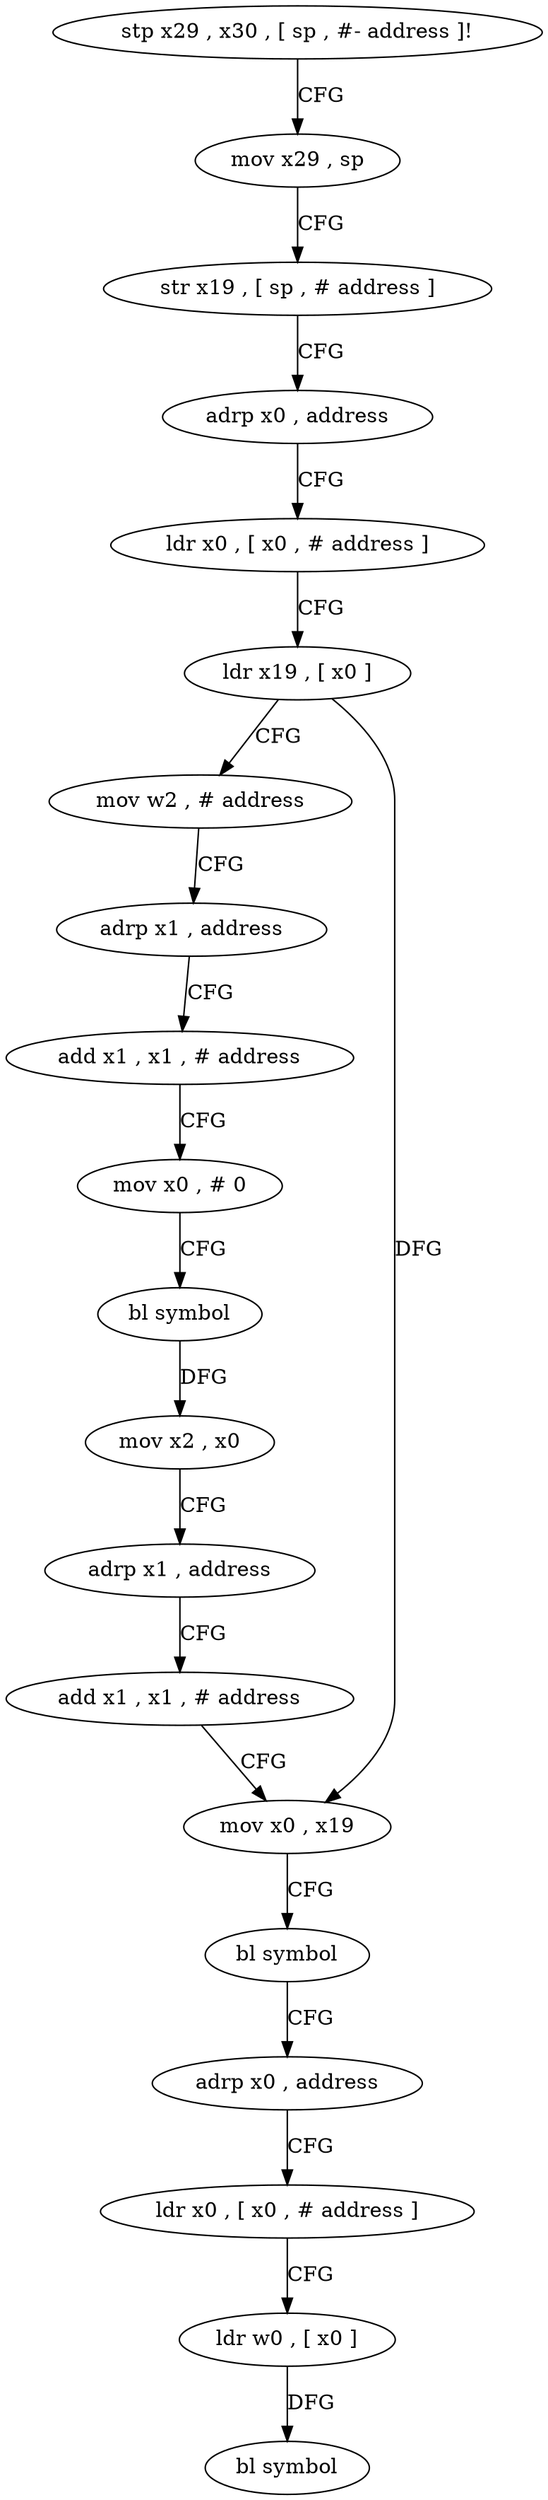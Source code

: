digraph "func" {
"186784" [label = "stp x29 , x30 , [ sp , #- address ]!" ]
"186788" [label = "mov x29 , sp" ]
"186792" [label = "str x19 , [ sp , # address ]" ]
"186796" [label = "adrp x0 , address" ]
"186800" [label = "ldr x0 , [ x0 , # address ]" ]
"186804" [label = "ldr x19 , [ x0 ]" ]
"186808" [label = "mov w2 , # address" ]
"186812" [label = "adrp x1 , address" ]
"186816" [label = "add x1 , x1 , # address" ]
"186820" [label = "mov x0 , # 0" ]
"186824" [label = "bl symbol" ]
"186828" [label = "mov x2 , x0" ]
"186832" [label = "adrp x1 , address" ]
"186836" [label = "add x1 , x1 , # address" ]
"186840" [label = "mov x0 , x19" ]
"186844" [label = "bl symbol" ]
"186848" [label = "adrp x0 , address" ]
"186852" [label = "ldr x0 , [ x0 , # address ]" ]
"186856" [label = "ldr w0 , [ x0 ]" ]
"186860" [label = "bl symbol" ]
"186784" -> "186788" [ label = "CFG" ]
"186788" -> "186792" [ label = "CFG" ]
"186792" -> "186796" [ label = "CFG" ]
"186796" -> "186800" [ label = "CFG" ]
"186800" -> "186804" [ label = "CFG" ]
"186804" -> "186808" [ label = "CFG" ]
"186804" -> "186840" [ label = "DFG" ]
"186808" -> "186812" [ label = "CFG" ]
"186812" -> "186816" [ label = "CFG" ]
"186816" -> "186820" [ label = "CFG" ]
"186820" -> "186824" [ label = "CFG" ]
"186824" -> "186828" [ label = "DFG" ]
"186828" -> "186832" [ label = "CFG" ]
"186832" -> "186836" [ label = "CFG" ]
"186836" -> "186840" [ label = "CFG" ]
"186840" -> "186844" [ label = "CFG" ]
"186844" -> "186848" [ label = "CFG" ]
"186848" -> "186852" [ label = "CFG" ]
"186852" -> "186856" [ label = "CFG" ]
"186856" -> "186860" [ label = "DFG" ]
}
